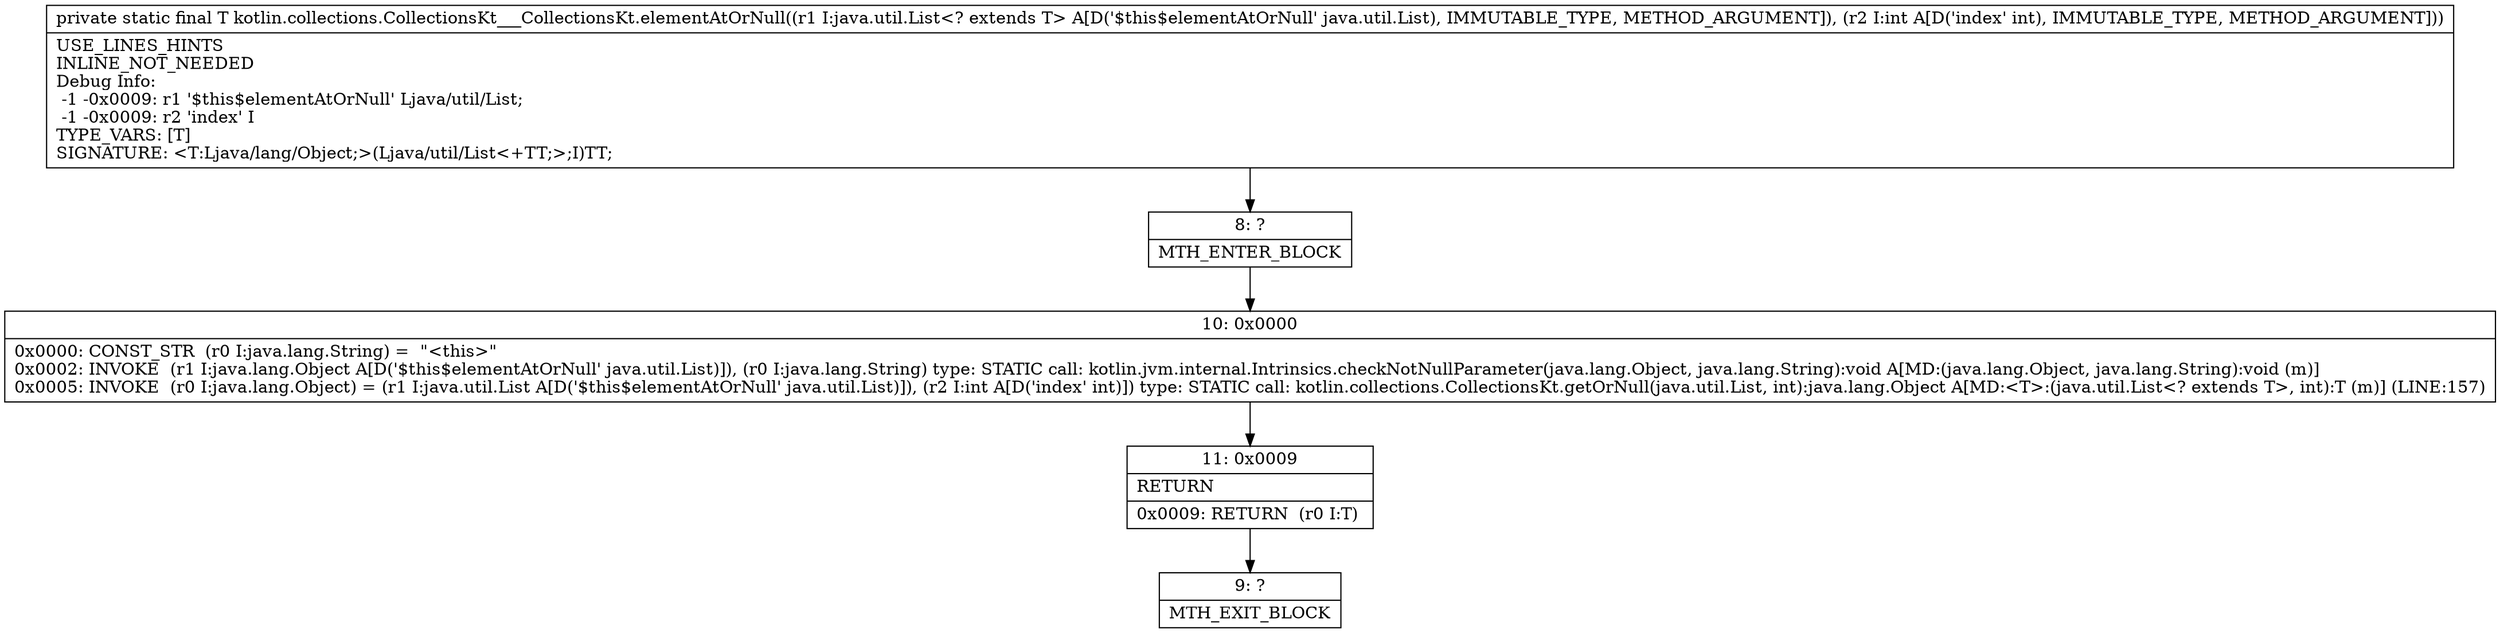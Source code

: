 digraph "CFG forkotlin.collections.CollectionsKt___CollectionsKt.elementAtOrNull(Ljava\/util\/List;I)Ljava\/lang\/Object;" {
Node_8 [shape=record,label="{8\:\ ?|MTH_ENTER_BLOCK\l}"];
Node_10 [shape=record,label="{10\:\ 0x0000|0x0000: CONST_STR  (r0 I:java.lang.String) =  \"\<this\>\" \l0x0002: INVOKE  (r1 I:java.lang.Object A[D('$this$elementAtOrNull' java.util.List)]), (r0 I:java.lang.String) type: STATIC call: kotlin.jvm.internal.Intrinsics.checkNotNullParameter(java.lang.Object, java.lang.String):void A[MD:(java.lang.Object, java.lang.String):void (m)]\l0x0005: INVOKE  (r0 I:java.lang.Object) = (r1 I:java.util.List A[D('$this$elementAtOrNull' java.util.List)]), (r2 I:int A[D('index' int)]) type: STATIC call: kotlin.collections.CollectionsKt.getOrNull(java.util.List, int):java.lang.Object A[MD:\<T\>:(java.util.List\<? extends T\>, int):T (m)] (LINE:157)\l}"];
Node_11 [shape=record,label="{11\:\ 0x0009|RETURN\l|0x0009: RETURN  (r0 I:T) \l}"];
Node_9 [shape=record,label="{9\:\ ?|MTH_EXIT_BLOCK\l}"];
MethodNode[shape=record,label="{private static final T kotlin.collections.CollectionsKt___CollectionsKt.elementAtOrNull((r1 I:java.util.List\<? extends T\> A[D('$this$elementAtOrNull' java.util.List), IMMUTABLE_TYPE, METHOD_ARGUMENT]), (r2 I:int A[D('index' int), IMMUTABLE_TYPE, METHOD_ARGUMENT]))  | USE_LINES_HINTS\lINLINE_NOT_NEEDED\lDebug Info:\l  \-1 \-0x0009: r1 '$this$elementAtOrNull' Ljava\/util\/List;\l  \-1 \-0x0009: r2 'index' I\lTYPE_VARS: [T]\lSIGNATURE: \<T:Ljava\/lang\/Object;\>(Ljava\/util\/List\<+TT;\>;I)TT;\l}"];
MethodNode -> Node_8;Node_8 -> Node_10;
Node_10 -> Node_11;
Node_11 -> Node_9;
}

